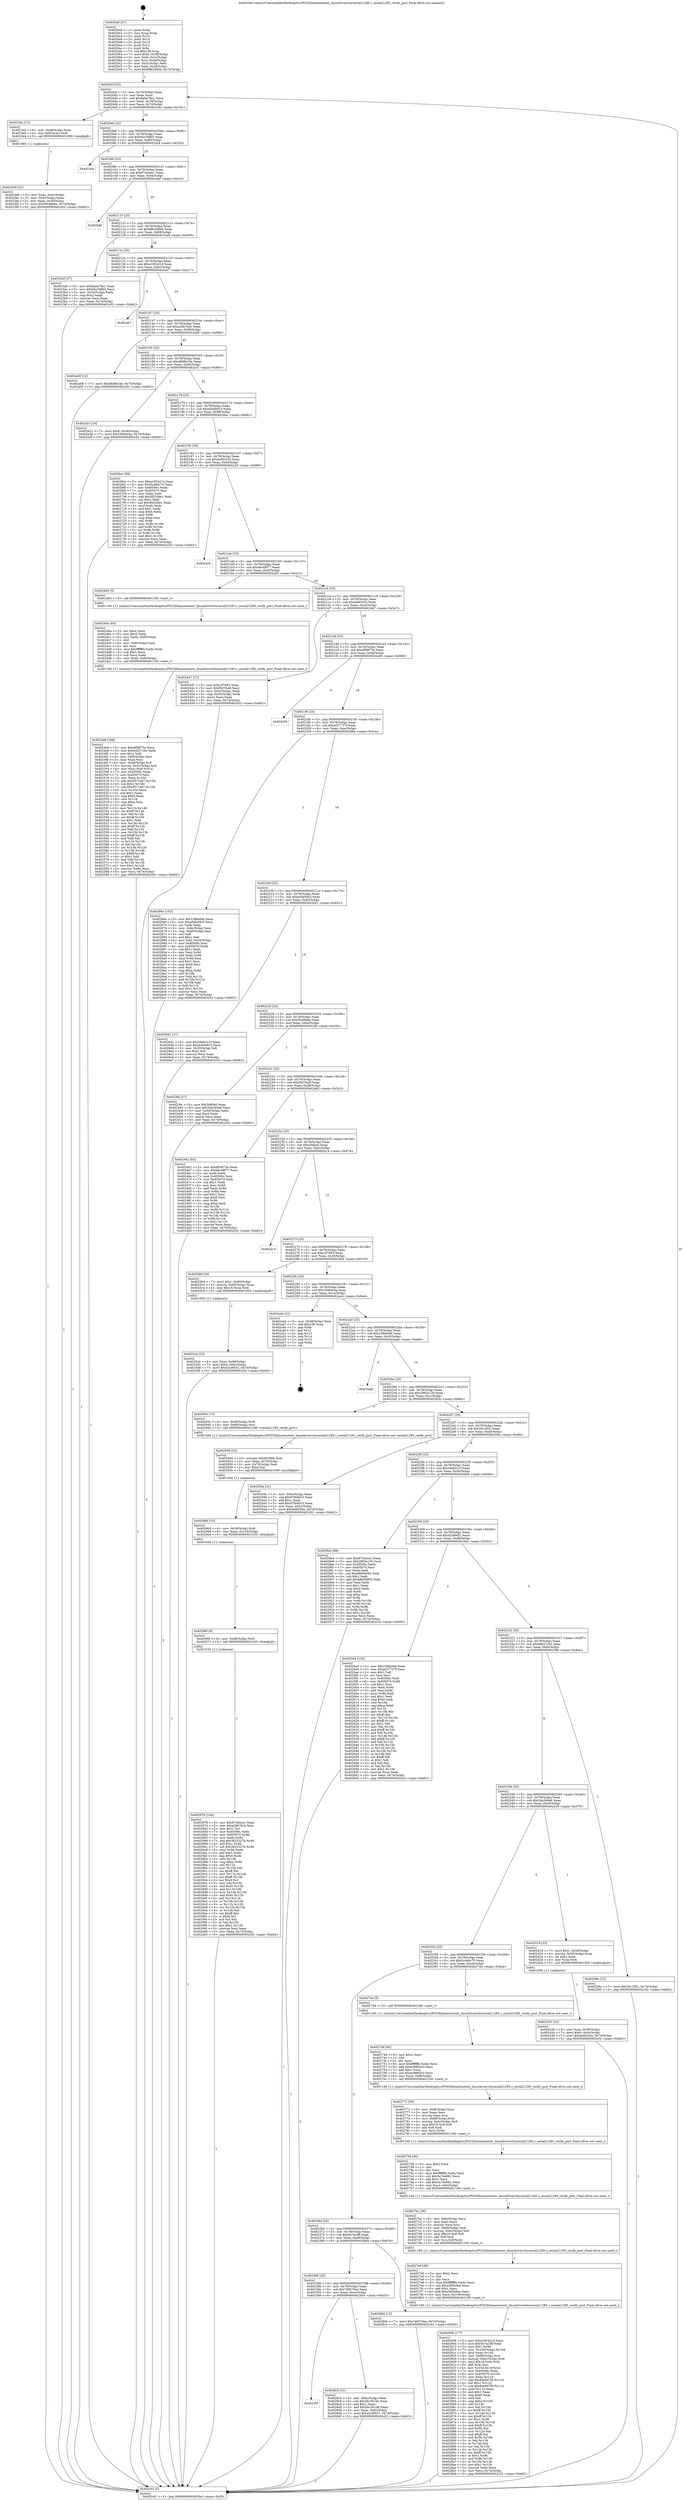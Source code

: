 digraph "0x4020a0" {
  label = "0x4020a0 (/mnt/c/Users/mathe/Desktop/tcc/POCII/binaries/extr_linuxdriversttyserial21285.c_serial21285_verify_port_Final-ollvm.out::main(0))"
  labelloc = "t"
  node[shape=record]

  Entry [label="",width=0.3,height=0.3,shape=circle,fillcolor=black,style=filled]
  "0x4020cf" [label="{
     0x4020cf [23]\l
     | [instrs]\l
     &nbsp;&nbsp;0x4020cf \<+3\>: mov -0x74(%rbp),%eax\l
     &nbsp;&nbsp;0x4020d2 \<+2\>: mov %eax,%ecx\l
     &nbsp;&nbsp;0x4020d4 \<+6\>: sub $0x8ada79e1,%ecx\l
     &nbsp;&nbsp;0x4020da \<+3\>: mov %eax,-0x78(%rbp)\l
     &nbsp;&nbsp;0x4020dd \<+3\>: mov %ecx,-0x7c(%rbp)\l
     &nbsp;&nbsp;0x4020e0 \<+6\>: je 00000000004023dc \<main+0x33c\>\l
  }"]
  "0x4023dc" [label="{
     0x4023dc [13]\l
     | [instrs]\l
     &nbsp;&nbsp;0x4023dc \<+4\>: mov -0x48(%rbp),%rax\l
     &nbsp;&nbsp;0x4023e0 \<+4\>: mov 0x8(%rax),%rdi\l
     &nbsp;&nbsp;0x4023e4 \<+5\>: call 0000000000401060 \<atoi@plt\>\l
     | [calls]\l
     &nbsp;&nbsp;0x401060 \{1\} (unknown)\l
  }"]
  "0x4020e6" [label="{
     0x4020e6 [22]\l
     | [instrs]\l
     &nbsp;&nbsp;0x4020e6 \<+5\>: jmp 00000000004020eb \<main+0x4b\>\l
     &nbsp;&nbsp;0x4020eb \<+3\>: mov -0x78(%rbp),%eax\l
     &nbsp;&nbsp;0x4020ee \<+5\>: sub $0x94a768b5,%eax\l
     &nbsp;&nbsp;0x4020f3 \<+3\>: mov %eax,-0x80(%rbp)\l
     &nbsp;&nbsp;0x4020f6 \<+6\>: je 00000000004023c4 \<main+0x324\>\l
  }"]
  Exit [label="",width=0.3,height=0.3,shape=circle,fillcolor=black,style=filled,peripheries=2]
  "0x4023c4" [label="{
     0x4023c4\l
  }", style=dashed]
  "0x4020fc" [label="{
     0x4020fc [25]\l
     | [instrs]\l
     &nbsp;&nbsp;0x4020fc \<+5\>: jmp 0000000000402101 \<main+0x61\>\l
     &nbsp;&nbsp;0x402101 \<+3\>: mov -0x78(%rbp),%eax\l
     &nbsp;&nbsp;0x402104 \<+5\>: sub $0x97cb4ce1,%eax\l
     &nbsp;&nbsp;0x402109 \<+6\>: mov %eax,-0x84(%rbp)\l
     &nbsp;&nbsp;0x40210f \<+6\>: je 0000000000402bbf \<main+0xb1f\>\l
  }"]
  "0x402978" [label="{
     0x402978 [144]\l
     | [instrs]\l
     &nbsp;&nbsp;0x402978 \<+5\>: mov $0x97cb4ce1,%eax\l
     &nbsp;&nbsp;0x40297d \<+5\>: mov $0xa28b7bcb,%esi\l
     &nbsp;&nbsp;0x402982 \<+2\>: mov $0x1,%cl\l
     &nbsp;&nbsp;0x402984 \<+7\>: mov 0x40506c,%edx\l
     &nbsp;&nbsp;0x40298b \<+8\>: mov 0x405070,%r8d\l
     &nbsp;&nbsp;0x402993 \<+3\>: mov %edx,%r9d\l
     &nbsp;&nbsp;0x402996 \<+7\>: add $0x3823327b,%r9d\l
     &nbsp;&nbsp;0x40299d \<+4\>: sub $0x1,%r9d\l
     &nbsp;&nbsp;0x4029a1 \<+7\>: sub $0x3823327b,%r9d\l
     &nbsp;&nbsp;0x4029a8 \<+4\>: imul %r9d,%edx\l
     &nbsp;&nbsp;0x4029ac \<+3\>: and $0x1,%edx\l
     &nbsp;&nbsp;0x4029af \<+3\>: cmp $0x0,%edx\l
     &nbsp;&nbsp;0x4029b2 \<+4\>: sete %r10b\l
     &nbsp;&nbsp;0x4029b6 \<+4\>: cmp $0xa,%r8d\l
     &nbsp;&nbsp;0x4029ba \<+4\>: setl %r11b\l
     &nbsp;&nbsp;0x4029be \<+3\>: mov %r10b,%bl\l
     &nbsp;&nbsp;0x4029c1 \<+3\>: xor $0xff,%bl\l
     &nbsp;&nbsp;0x4029c4 \<+3\>: mov %r11b,%r14b\l
     &nbsp;&nbsp;0x4029c7 \<+4\>: xor $0xff,%r14b\l
     &nbsp;&nbsp;0x4029cb \<+3\>: xor $0x0,%cl\l
     &nbsp;&nbsp;0x4029ce \<+3\>: mov %bl,%r15b\l
     &nbsp;&nbsp;0x4029d1 \<+4\>: and $0x0,%r15b\l
     &nbsp;&nbsp;0x4029d5 \<+3\>: and %cl,%r10b\l
     &nbsp;&nbsp;0x4029d8 \<+3\>: mov %r14b,%r12b\l
     &nbsp;&nbsp;0x4029db \<+4\>: and $0x0,%r12b\l
     &nbsp;&nbsp;0x4029df \<+3\>: and %cl,%r11b\l
     &nbsp;&nbsp;0x4029e2 \<+3\>: or %r10b,%r15b\l
     &nbsp;&nbsp;0x4029e5 \<+3\>: or %r11b,%r12b\l
     &nbsp;&nbsp;0x4029e8 \<+3\>: xor %r12b,%r15b\l
     &nbsp;&nbsp;0x4029eb \<+3\>: or %r14b,%bl\l
     &nbsp;&nbsp;0x4029ee \<+3\>: xor $0xff,%bl\l
     &nbsp;&nbsp;0x4029f1 \<+3\>: or $0x0,%cl\l
     &nbsp;&nbsp;0x4029f4 \<+2\>: and %cl,%bl\l
     &nbsp;&nbsp;0x4029f6 \<+3\>: or %bl,%r15b\l
     &nbsp;&nbsp;0x4029f9 \<+4\>: test $0x1,%r15b\l
     &nbsp;&nbsp;0x4029fd \<+3\>: cmovne %esi,%eax\l
     &nbsp;&nbsp;0x402a00 \<+3\>: mov %eax,-0x74(%rbp)\l
     &nbsp;&nbsp;0x402a03 \<+5\>: jmp 0000000000402c02 \<main+0xb62\>\l
  }"]
  "0x402bbf" [label="{
     0x402bbf\l
  }", style=dashed]
  "0x402115" [label="{
     0x402115 [25]\l
     | [instrs]\l
     &nbsp;&nbsp;0x402115 \<+5\>: jmp 000000000040211a \<main+0x7a\>\l
     &nbsp;&nbsp;0x40211a \<+3\>: mov -0x78(%rbp),%eax\l
     &nbsp;&nbsp;0x40211d \<+5\>: sub $0x98b289d4,%eax\l
     &nbsp;&nbsp;0x402122 \<+6\>: mov %eax,-0x88(%rbp)\l
     &nbsp;&nbsp;0x402128 \<+6\>: je 00000000004023a9 \<main+0x309\>\l
  }"]
  "0x40296f" [label="{
     0x40296f [9]\l
     | [instrs]\l
     &nbsp;&nbsp;0x40296f \<+4\>: mov -0x68(%rbp),%rdi\l
     &nbsp;&nbsp;0x402973 \<+5\>: call 0000000000401030 \<free@plt\>\l
     | [calls]\l
     &nbsp;&nbsp;0x401030 \{1\} (unknown)\l
  }"]
  "0x4023a9" [label="{
     0x4023a9 [27]\l
     | [instrs]\l
     &nbsp;&nbsp;0x4023a9 \<+5\>: mov $0x8ada79e1,%eax\l
     &nbsp;&nbsp;0x4023ae \<+5\>: mov $0x94a768b5,%ecx\l
     &nbsp;&nbsp;0x4023b3 \<+3\>: mov -0x34(%rbp),%edx\l
     &nbsp;&nbsp;0x4023b6 \<+3\>: cmp $0x2,%edx\l
     &nbsp;&nbsp;0x4023b9 \<+3\>: cmovne %ecx,%eax\l
     &nbsp;&nbsp;0x4023bc \<+3\>: mov %eax,-0x74(%rbp)\l
     &nbsp;&nbsp;0x4023bf \<+5\>: jmp 0000000000402c02 \<main+0xb62\>\l
  }"]
  "0x40212e" [label="{
     0x40212e [25]\l
     | [instrs]\l
     &nbsp;&nbsp;0x40212e \<+5\>: jmp 0000000000402133 \<main+0x93\>\l
     &nbsp;&nbsp;0x402133 \<+3\>: mov -0x78(%rbp),%eax\l
     &nbsp;&nbsp;0x402136 \<+5\>: sub $0xa1954214,%eax\l
     &nbsp;&nbsp;0x40213b \<+6\>: mov %eax,-0x8c(%rbp)\l
     &nbsp;&nbsp;0x402141 \<+6\>: je 0000000000402ab7 \<main+0xa17\>\l
  }"]
  "0x402c02" [label="{
     0x402c02 [5]\l
     | [instrs]\l
     &nbsp;&nbsp;0x402c02 \<+5\>: jmp 00000000004020cf \<main+0x2f\>\l
  }"]
  "0x4020a0" [label="{
     0x4020a0 [47]\l
     | [instrs]\l
     &nbsp;&nbsp;0x4020a0 \<+1\>: push %rbp\l
     &nbsp;&nbsp;0x4020a1 \<+3\>: mov %rsp,%rbp\l
     &nbsp;&nbsp;0x4020a4 \<+2\>: push %r15\l
     &nbsp;&nbsp;0x4020a6 \<+2\>: push %r14\l
     &nbsp;&nbsp;0x4020a8 \<+2\>: push %r13\l
     &nbsp;&nbsp;0x4020aa \<+2\>: push %r12\l
     &nbsp;&nbsp;0x4020ac \<+1\>: push %rbx\l
     &nbsp;&nbsp;0x4020ad \<+7\>: sub $0x108,%rsp\l
     &nbsp;&nbsp;0x4020b4 \<+7\>: movl $0x0,-0x38(%rbp)\l
     &nbsp;&nbsp;0x4020bb \<+3\>: mov %edi,-0x3c(%rbp)\l
     &nbsp;&nbsp;0x4020be \<+4\>: mov %rsi,-0x48(%rbp)\l
     &nbsp;&nbsp;0x4020c2 \<+3\>: mov -0x3c(%rbp),%edi\l
     &nbsp;&nbsp;0x4020c5 \<+3\>: mov %edi,-0x34(%rbp)\l
     &nbsp;&nbsp;0x4020c8 \<+7\>: movl $0x98b289d4,-0x74(%rbp)\l
  }"]
  "0x4023e9" [label="{
     0x4023e9 [21]\l
     | [instrs]\l
     &nbsp;&nbsp;0x4023e9 \<+3\>: mov %eax,-0x4c(%rbp)\l
     &nbsp;&nbsp;0x4023ec \<+3\>: mov -0x4c(%rbp),%eax\l
     &nbsp;&nbsp;0x4023ef \<+3\>: mov %eax,-0x30(%rbp)\l
     &nbsp;&nbsp;0x4023f2 \<+7\>: movl $0xf5646bbe,-0x74(%rbp)\l
     &nbsp;&nbsp;0x4023f9 \<+5\>: jmp 0000000000402c02 \<main+0xb62\>\l
  }"]
  "0x402960" [label="{
     0x402960 [15]\l
     | [instrs]\l
     &nbsp;&nbsp;0x402960 \<+4\>: mov -0x58(%rbp),%rdi\l
     &nbsp;&nbsp;0x402964 \<+6\>: mov %eax,-0x104(%rbp)\l
     &nbsp;&nbsp;0x40296a \<+5\>: call 0000000000401030 \<free@plt\>\l
     | [calls]\l
     &nbsp;&nbsp;0x401030 \{1\} (unknown)\l
  }"]
  "0x402ab7" [label="{
     0x402ab7\l
  }", style=dashed]
  "0x402147" [label="{
     0x402147 [25]\l
     | [instrs]\l
     &nbsp;&nbsp;0x402147 \<+5\>: jmp 000000000040214c \<main+0xac\>\l
     &nbsp;&nbsp;0x40214c \<+3\>: mov -0x78(%rbp),%eax\l
     &nbsp;&nbsp;0x40214f \<+5\>: sub $0xa28b7bcb,%eax\l
     &nbsp;&nbsp;0x402154 \<+6\>: mov %eax,-0x90(%rbp)\l
     &nbsp;&nbsp;0x40215a \<+6\>: je 0000000000402a08 \<main+0x968\>\l
  }"]
  "0x402949" [label="{
     0x402949 [23]\l
     | [instrs]\l
     &nbsp;&nbsp;0x402949 \<+10\>: movabs $0x4030b6,%rdi\l
     &nbsp;&nbsp;0x402953 \<+3\>: mov %eax,-0x70(%rbp)\l
     &nbsp;&nbsp;0x402956 \<+3\>: mov -0x70(%rbp),%esi\l
     &nbsp;&nbsp;0x402959 \<+2\>: mov $0x0,%al\l
     &nbsp;&nbsp;0x40295b \<+5\>: call 0000000000401040 \<printf@plt\>\l
     | [calls]\l
     &nbsp;&nbsp;0x401040 \{1\} (unknown)\l
  }"]
  "0x402a08" [label="{
     0x402a08 [12]\l
     | [instrs]\l
     &nbsp;&nbsp;0x402a08 \<+7\>: movl $0xd6d8e1be,-0x74(%rbp)\l
     &nbsp;&nbsp;0x402a0f \<+5\>: jmp 0000000000402c02 \<main+0xb62\>\l
  }"]
  "0x402160" [label="{
     0x402160 [25]\l
     | [instrs]\l
     &nbsp;&nbsp;0x402160 \<+5\>: jmp 0000000000402165 \<main+0xc5\>\l
     &nbsp;&nbsp;0x402165 \<+3\>: mov -0x78(%rbp),%eax\l
     &nbsp;&nbsp;0x402168 \<+5\>: sub $0xd6d8e1be,%eax\l
     &nbsp;&nbsp;0x40216d \<+6\>: mov %eax,-0x94(%rbp)\l
     &nbsp;&nbsp;0x402173 \<+6\>: je 0000000000402a31 \<main+0x991\>\l
  }"]
  "0x40239f" [label="{
     0x40239f\l
  }", style=dashed]
  "0x402a31" [label="{
     0x402a31 [19]\l
     | [instrs]\l
     &nbsp;&nbsp;0x402a31 \<+7\>: movl $0x0,-0x38(%rbp)\l
     &nbsp;&nbsp;0x402a38 \<+7\>: movl $0x1940dc4a,-0x74(%rbp)\l
     &nbsp;&nbsp;0x402a3f \<+5\>: jmp 0000000000402c02 \<main+0xb62\>\l
  }"]
  "0x402179" [label="{
     0x402179 [25]\l
     | [instrs]\l
     &nbsp;&nbsp;0x402179 \<+5\>: jmp 000000000040217e \<main+0xde\>\l
     &nbsp;&nbsp;0x40217e \<+3\>: mov -0x78(%rbp),%eax\l
     &nbsp;&nbsp;0x402181 \<+5\>: sub $0xdc0d0910,%eax\l
     &nbsp;&nbsp;0x402186 \<+6\>: mov %eax,-0x98(%rbp)\l
     &nbsp;&nbsp;0x40218c \<+6\>: je 00000000004026ec \<main+0x64c\>\l
  }"]
  "0x4028c5" [label="{
     0x4028c5 [31]\l
     | [instrs]\l
     &nbsp;&nbsp;0x4028c5 \<+3\>: mov -0x6c(%rbp),%eax\l
     &nbsp;&nbsp;0x4028c8 \<+5\>: sub $0x26c361b6,%eax\l
     &nbsp;&nbsp;0x4028cd \<+3\>: add $0x1,%eax\l
     &nbsp;&nbsp;0x4028d0 \<+5\>: add $0x26c361b6,%eax\l
     &nbsp;&nbsp;0x4028d5 \<+3\>: mov %eax,-0x6c(%rbp)\l
     &nbsp;&nbsp;0x4028d8 \<+7\>: movl $0x42c9f451,-0x74(%rbp)\l
     &nbsp;&nbsp;0x4028df \<+5\>: jmp 0000000000402c02 \<main+0xb62\>\l
  }"]
  "0x4026ec" [label="{
     0x4026ec [88]\l
     | [instrs]\l
     &nbsp;&nbsp;0x4026ec \<+5\>: mov $0xa1954214,%eax\l
     &nbsp;&nbsp;0x4026f1 \<+5\>: mov $0x5c4b0c75,%ecx\l
     &nbsp;&nbsp;0x4026f6 \<+7\>: mov 0x40506c,%edx\l
     &nbsp;&nbsp;0x4026fd \<+7\>: mov 0x405070,%esi\l
     &nbsp;&nbsp;0x402704 \<+2\>: mov %edx,%edi\l
     &nbsp;&nbsp;0x402706 \<+6\>: add $0x5f2536e1,%edi\l
     &nbsp;&nbsp;0x40270c \<+3\>: sub $0x1,%edi\l
     &nbsp;&nbsp;0x40270f \<+6\>: sub $0x5f2536e1,%edi\l
     &nbsp;&nbsp;0x402715 \<+3\>: imul %edi,%edx\l
     &nbsp;&nbsp;0x402718 \<+3\>: and $0x1,%edx\l
     &nbsp;&nbsp;0x40271b \<+3\>: cmp $0x0,%edx\l
     &nbsp;&nbsp;0x40271e \<+4\>: sete %r8b\l
     &nbsp;&nbsp;0x402722 \<+3\>: cmp $0xa,%esi\l
     &nbsp;&nbsp;0x402725 \<+4\>: setl %r9b\l
     &nbsp;&nbsp;0x402729 \<+3\>: mov %r8b,%r10b\l
     &nbsp;&nbsp;0x40272c \<+3\>: and %r9b,%r10b\l
     &nbsp;&nbsp;0x40272f \<+3\>: xor %r9b,%r8b\l
     &nbsp;&nbsp;0x402732 \<+3\>: or %r8b,%r10b\l
     &nbsp;&nbsp;0x402735 \<+4\>: test $0x1,%r10b\l
     &nbsp;&nbsp;0x402739 \<+3\>: cmovne %ecx,%eax\l
     &nbsp;&nbsp;0x40273c \<+3\>: mov %eax,-0x74(%rbp)\l
     &nbsp;&nbsp;0x40273f \<+5\>: jmp 0000000000402c02 \<main+0xb62\>\l
  }"]
  "0x402192" [label="{
     0x402192 [25]\l
     | [instrs]\l
     &nbsp;&nbsp;0x402192 \<+5\>: jmp 0000000000402197 \<main+0xf7\>\l
     &nbsp;&nbsp;0x402197 \<+3\>: mov -0x78(%rbp),%eax\l
     &nbsp;&nbsp;0x40219a \<+5\>: sub $0xdc60c243,%eax\l
     &nbsp;&nbsp;0x40219f \<+6\>: mov %eax,-0x9c(%rbp)\l
     &nbsp;&nbsp;0x4021a5 \<+6\>: je 0000000000402a20 \<main+0x980\>\l
  }"]
  "0x402386" [label="{
     0x402386 [25]\l
     | [instrs]\l
     &nbsp;&nbsp;0x402386 \<+5\>: jmp 000000000040238b \<main+0x2eb\>\l
     &nbsp;&nbsp;0x40238b \<+3\>: mov -0x78(%rbp),%eax\l
     &nbsp;&nbsp;0x40238e \<+5\>: sub $0x74857dae,%eax\l
     &nbsp;&nbsp;0x402393 \<+6\>: mov %eax,-0xec(%rbp)\l
     &nbsp;&nbsp;0x402399 \<+6\>: je 00000000004028c5 \<main+0x825\>\l
  }"]
  "0x402a20" [label="{
     0x402a20\l
  }", style=dashed]
  "0x4021ab" [label="{
     0x4021ab [25]\l
     | [instrs]\l
     &nbsp;&nbsp;0x4021ab \<+5\>: jmp 00000000004021b0 \<main+0x110\>\l
     &nbsp;&nbsp;0x4021b0 \<+3\>: mov -0x78(%rbp),%eax\l
     &nbsp;&nbsp;0x4021b3 \<+5\>: sub $0xdec48f77,%eax\l
     &nbsp;&nbsp;0x4021b8 \<+6\>: mov %eax,-0xa0(%rbp)\l
     &nbsp;&nbsp;0x4021be \<+6\>: je 00000000004024b5 \<main+0x415\>\l
  }"]
  "0x4028b9" [label="{
     0x4028b9 [12]\l
     | [instrs]\l
     &nbsp;&nbsp;0x4028b9 \<+7\>: movl $0x74857dae,-0x74(%rbp)\l
     &nbsp;&nbsp;0x4028c0 \<+5\>: jmp 0000000000402c02 \<main+0xb62\>\l
  }"]
  "0x4024b5" [label="{
     0x4024b5 [5]\l
     | [instrs]\l
     &nbsp;&nbsp;0x4024b5 \<+5\>: call 0000000000401160 \<next_i\>\l
     | [calls]\l
     &nbsp;&nbsp;0x401160 \{1\} (/mnt/c/Users/mathe/Desktop/tcc/POCII/binaries/extr_linuxdriversttyserial21285.c_serial21285_verify_port_Final-ollvm.out::next_i)\l
  }"]
  "0x4021c4" [label="{
     0x4021c4 [25]\l
     | [instrs]\l
     &nbsp;&nbsp;0x4021c4 \<+5\>: jmp 00000000004021c9 \<main+0x129\>\l
     &nbsp;&nbsp;0x4021c9 \<+3\>: mov -0x78(%rbp),%eax\l
     &nbsp;&nbsp;0x4021cc \<+5\>: sub $0xdefe545e,%eax\l
     &nbsp;&nbsp;0x4021d1 \<+6\>: mov %eax,-0xa4(%rbp)\l
     &nbsp;&nbsp;0x4021d7 \<+6\>: je 0000000000402447 \<main+0x3a7\>\l
  }"]
  "0x402808" [label="{
     0x402808 [177]\l
     | [instrs]\l
     &nbsp;&nbsp;0x402808 \<+5\>: mov $0xa1954214,%ecx\l
     &nbsp;&nbsp;0x40280d \<+5\>: mov $0x5e7ac3ff,%edx\l
     &nbsp;&nbsp;0x402812 \<+3\>: mov $0x1,%r9b\l
     &nbsp;&nbsp;0x402815 \<+7\>: mov -0x100(%rbp),%r10d\l
     &nbsp;&nbsp;0x40281c \<+4\>: imul %eax,%r10d\l
     &nbsp;&nbsp;0x402820 \<+4\>: mov -0x68(%rbp),%rsi\l
     &nbsp;&nbsp;0x402824 \<+4\>: movslq -0x6c(%rbp),%rdi\l
     &nbsp;&nbsp;0x402828 \<+4\>: imul $0x18,%rdi,%rdi\l
     &nbsp;&nbsp;0x40282c \<+3\>: add %rdi,%rsi\l
     &nbsp;&nbsp;0x40282f \<+4\>: mov %r10d,0x10(%rsi)\l
     &nbsp;&nbsp;0x402833 \<+7\>: mov 0x40506c,%eax\l
     &nbsp;&nbsp;0x40283a \<+8\>: mov 0x405070,%r10d\l
     &nbsp;&nbsp;0x402842 \<+3\>: mov %eax,%r11d\l
     &nbsp;&nbsp;0x402845 \<+7\>: add $0x8de947fb,%r11d\l
     &nbsp;&nbsp;0x40284c \<+4\>: sub $0x1,%r11d\l
     &nbsp;&nbsp;0x402850 \<+7\>: sub $0x8de947fb,%r11d\l
     &nbsp;&nbsp;0x402857 \<+4\>: imul %r11d,%eax\l
     &nbsp;&nbsp;0x40285b \<+3\>: and $0x1,%eax\l
     &nbsp;&nbsp;0x40285e \<+3\>: cmp $0x0,%eax\l
     &nbsp;&nbsp;0x402861 \<+3\>: sete %bl\l
     &nbsp;&nbsp;0x402864 \<+4\>: cmp $0xa,%r10d\l
     &nbsp;&nbsp;0x402868 \<+4\>: setl %r14b\l
     &nbsp;&nbsp;0x40286c \<+3\>: mov %bl,%r15b\l
     &nbsp;&nbsp;0x40286f \<+4\>: xor $0xff,%r15b\l
     &nbsp;&nbsp;0x402873 \<+3\>: mov %r14b,%r12b\l
     &nbsp;&nbsp;0x402876 \<+4\>: xor $0xff,%r12b\l
     &nbsp;&nbsp;0x40287a \<+4\>: xor $0x1,%r9b\l
     &nbsp;&nbsp;0x40287e \<+3\>: mov %r15b,%r13b\l
     &nbsp;&nbsp;0x402881 \<+4\>: and $0xff,%r13b\l
     &nbsp;&nbsp;0x402885 \<+3\>: and %r9b,%bl\l
     &nbsp;&nbsp;0x402888 \<+3\>: mov %r12b,%al\l
     &nbsp;&nbsp;0x40288b \<+2\>: and $0xff,%al\l
     &nbsp;&nbsp;0x40288d \<+3\>: and %r9b,%r14b\l
     &nbsp;&nbsp;0x402890 \<+3\>: or %bl,%r13b\l
     &nbsp;&nbsp;0x402893 \<+3\>: or %r14b,%al\l
     &nbsp;&nbsp;0x402896 \<+3\>: xor %al,%r13b\l
     &nbsp;&nbsp;0x402899 \<+3\>: or %r12b,%r15b\l
     &nbsp;&nbsp;0x40289c \<+4\>: xor $0xff,%r15b\l
     &nbsp;&nbsp;0x4028a0 \<+4\>: or $0x1,%r9b\l
     &nbsp;&nbsp;0x4028a4 \<+3\>: and %r9b,%r15b\l
     &nbsp;&nbsp;0x4028a7 \<+3\>: or %r15b,%r13b\l
     &nbsp;&nbsp;0x4028aa \<+4\>: test $0x1,%r13b\l
     &nbsp;&nbsp;0x4028ae \<+3\>: cmovne %edx,%ecx\l
     &nbsp;&nbsp;0x4028b1 \<+3\>: mov %ecx,-0x74(%rbp)\l
     &nbsp;&nbsp;0x4028b4 \<+5\>: jmp 0000000000402c02 \<main+0xb62\>\l
  }"]
  "0x402447" [label="{
     0x402447 [27]\l
     | [instrs]\l
     &nbsp;&nbsp;0x402447 \<+5\>: mov $0xccf7663,%eax\l
     &nbsp;&nbsp;0x40244c \<+5\>: mov $0xf5d7fca9,%ecx\l
     &nbsp;&nbsp;0x402451 \<+3\>: mov -0x5c(%rbp),%edx\l
     &nbsp;&nbsp;0x402454 \<+3\>: cmp -0x50(%rbp),%edx\l
     &nbsp;&nbsp;0x402457 \<+3\>: cmovl %ecx,%eax\l
     &nbsp;&nbsp;0x40245a \<+3\>: mov %eax,-0x74(%rbp)\l
     &nbsp;&nbsp;0x40245d \<+5\>: jmp 0000000000402c02 \<main+0xb62\>\l
  }"]
  "0x4021dd" [label="{
     0x4021dd [25]\l
     | [instrs]\l
     &nbsp;&nbsp;0x4021dd \<+5\>: jmp 00000000004021e2 \<main+0x142\>\l
     &nbsp;&nbsp;0x4021e2 \<+3\>: mov -0x78(%rbp),%eax\l
     &nbsp;&nbsp;0x4021e5 \<+5\>: sub $0xdf58f73e,%eax\l
     &nbsp;&nbsp;0x4021ea \<+6\>: mov %eax,-0xa8(%rbp)\l
     &nbsp;&nbsp;0x4021f0 \<+6\>: je 0000000000402a59 \<main+0x9b9\>\l
  }"]
  "0x4027e0" [label="{
     0x4027e0 [40]\l
     | [instrs]\l
     &nbsp;&nbsp;0x4027e0 \<+5\>: mov $0x2,%ecx\l
     &nbsp;&nbsp;0x4027e5 \<+1\>: cltd\l
     &nbsp;&nbsp;0x4027e6 \<+2\>: idiv %ecx\l
     &nbsp;&nbsp;0x4027e8 \<+6\>: imul $0xfffffffe,%edx,%ecx\l
     &nbsp;&nbsp;0x4027ee \<+6\>: sub $0xa585e9ee,%ecx\l
     &nbsp;&nbsp;0x4027f4 \<+3\>: add $0x1,%ecx\l
     &nbsp;&nbsp;0x4027f7 \<+6\>: add $0xa585e9ee,%ecx\l
     &nbsp;&nbsp;0x4027fd \<+6\>: mov %ecx,-0x100(%rbp)\l
     &nbsp;&nbsp;0x402803 \<+5\>: call 0000000000401160 \<next_i\>\l
     | [calls]\l
     &nbsp;&nbsp;0x401160 \{1\} (/mnt/c/Users/mathe/Desktop/tcc/POCII/binaries/extr_linuxdriversttyserial21285.c_serial21285_verify_port_Final-ollvm.out::next_i)\l
  }"]
  "0x402a59" [label="{
     0x402a59\l
  }", style=dashed]
  "0x4021f6" [label="{
     0x4021f6 [25]\l
     | [instrs]\l
     &nbsp;&nbsp;0x4021f6 \<+5\>: jmp 00000000004021fb \<main+0x15b\>\l
     &nbsp;&nbsp;0x4021fb \<+3\>: mov -0x78(%rbp),%eax\l
     &nbsp;&nbsp;0x4021fe \<+5\>: sub $0xe037737f,%eax\l
     &nbsp;&nbsp;0x402203 \<+6\>: mov %eax,-0xac(%rbp)\l
     &nbsp;&nbsp;0x402209 \<+6\>: je 000000000040266a \<main+0x5ca\>\l
  }"]
  "0x4027bc" [label="{
     0x4027bc [36]\l
     | [instrs]\l
     &nbsp;&nbsp;0x4027bc \<+6\>: mov -0xfc(%rbp),%ecx\l
     &nbsp;&nbsp;0x4027c2 \<+3\>: imul %eax,%ecx\l
     &nbsp;&nbsp;0x4027c5 \<+3\>: movslq %ecx,%rsi\l
     &nbsp;&nbsp;0x4027c8 \<+4\>: mov -0x68(%rbp),%rdi\l
     &nbsp;&nbsp;0x4027cc \<+4\>: movslq -0x6c(%rbp),%r8\l
     &nbsp;&nbsp;0x4027d0 \<+4\>: imul $0x18,%r8,%r8\l
     &nbsp;&nbsp;0x4027d4 \<+3\>: add %r8,%rdi\l
     &nbsp;&nbsp;0x4027d7 \<+4\>: mov %rsi,0x8(%rdi)\l
     &nbsp;&nbsp;0x4027db \<+5\>: call 0000000000401160 \<next_i\>\l
     | [calls]\l
     &nbsp;&nbsp;0x401160 \{1\} (/mnt/c/Users/mathe/Desktop/tcc/POCII/binaries/extr_linuxdriversttyserial21285.c_serial21285_verify_port_Final-ollvm.out::next_i)\l
  }"]
  "0x40266a" [label="{
     0x40266a [103]\l
     | [instrs]\l
     &nbsp;&nbsp;0x40266a \<+5\>: mov $0x238fad46,%eax\l
     &nbsp;&nbsp;0x40266f \<+5\>: mov $0xe5db59c5,%ecx\l
     &nbsp;&nbsp;0x402674 \<+2\>: xor %edx,%edx\l
     &nbsp;&nbsp;0x402676 \<+3\>: mov -0x6c(%rbp),%esi\l
     &nbsp;&nbsp;0x402679 \<+3\>: cmp -0x60(%rbp),%esi\l
     &nbsp;&nbsp;0x40267c \<+4\>: setl %dil\l
     &nbsp;&nbsp;0x402680 \<+4\>: and $0x1,%dil\l
     &nbsp;&nbsp;0x402684 \<+4\>: mov %dil,-0x29(%rbp)\l
     &nbsp;&nbsp;0x402688 \<+7\>: mov 0x40506c,%esi\l
     &nbsp;&nbsp;0x40268f \<+8\>: mov 0x405070,%r8d\l
     &nbsp;&nbsp;0x402697 \<+3\>: sub $0x1,%edx\l
     &nbsp;&nbsp;0x40269a \<+3\>: mov %esi,%r9d\l
     &nbsp;&nbsp;0x40269d \<+3\>: add %edx,%r9d\l
     &nbsp;&nbsp;0x4026a0 \<+4\>: imul %r9d,%esi\l
     &nbsp;&nbsp;0x4026a4 \<+3\>: and $0x1,%esi\l
     &nbsp;&nbsp;0x4026a7 \<+3\>: cmp $0x0,%esi\l
     &nbsp;&nbsp;0x4026aa \<+4\>: sete %dil\l
     &nbsp;&nbsp;0x4026ae \<+4\>: cmp $0xa,%r8d\l
     &nbsp;&nbsp;0x4026b2 \<+4\>: setl %r10b\l
     &nbsp;&nbsp;0x4026b6 \<+3\>: mov %dil,%r11b\l
     &nbsp;&nbsp;0x4026b9 \<+3\>: and %r10b,%r11b\l
     &nbsp;&nbsp;0x4026bc \<+3\>: xor %r10b,%dil\l
     &nbsp;&nbsp;0x4026bf \<+3\>: or %dil,%r11b\l
     &nbsp;&nbsp;0x4026c2 \<+4\>: test $0x1,%r11b\l
     &nbsp;&nbsp;0x4026c6 \<+3\>: cmovne %ecx,%eax\l
     &nbsp;&nbsp;0x4026c9 \<+3\>: mov %eax,-0x74(%rbp)\l
     &nbsp;&nbsp;0x4026cc \<+5\>: jmp 0000000000402c02 \<main+0xb62\>\l
  }"]
  "0x40220f" [label="{
     0x40220f [25]\l
     | [instrs]\l
     &nbsp;&nbsp;0x40220f \<+5\>: jmp 0000000000402214 \<main+0x174\>\l
     &nbsp;&nbsp;0x402214 \<+3\>: mov -0x78(%rbp),%eax\l
     &nbsp;&nbsp;0x402217 \<+5\>: sub $0xe5db59c5,%eax\l
     &nbsp;&nbsp;0x40221c \<+6\>: mov %eax,-0xb0(%rbp)\l
     &nbsp;&nbsp;0x402222 \<+6\>: je 00000000004026d1 \<main+0x631\>\l
  }"]
  "0x402794" [label="{
     0x402794 [40]\l
     | [instrs]\l
     &nbsp;&nbsp;0x402794 \<+5\>: mov $0x2,%ecx\l
     &nbsp;&nbsp;0x402799 \<+1\>: cltd\l
     &nbsp;&nbsp;0x40279a \<+2\>: idiv %ecx\l
     &nbsp;&nbsp;0x40279c \<+6\>: imul $0xfffffffe,%edx,%ecx\l
     &nbsp;&nbsp;0x4027a2 \<+6\>: sub $0x3a7de881,%ecx\l
     &nbsp;&nbsp;0x4027a8 \<+3\>: add $0x1,%ecx\l
     &nbsp;&nbsp;0x4027ab \<+6\>: add $0x3a7de881,%ecx\l
     &nbsp;&nbsp;0x4027b1 \<+6\>: mov %ecx,-0xfc(%rbp)\l
     &nbsp;&nbsp;0x4027b7 \<+5\>: call 0000000000401160 \<next_i\>\l
     | [calls]\l
     &nbsp;&nbsp;0x401160 \{1\} (/mnt/c/Users/mathe/Desktop/tcc/POCII/binaries/extr_linuxdriversttyserial21285.c_serial21285_verify_port_Final-ollvm.out::next_i)\l
  }"]
  "0x4026d1" [label="{
     0x4026d1 [27]\l
     | [instrs]\l
     &nbsp;&nbsp;0x4026d1 \<+5\>: mov $0x34a6321f,%eax\l
     &nbsp;&nbsp;0x4026d6 \<+5\>: mov $0xdc0d0910,%ecx\l
     &nbsp;&nbsp;0x4026db \<+3\>: mov -0x29(%rbp),%dl\l
     &nbsp;&nbsp;0x4026de \<+3\>: test $0x1,%dl\l
     &nbsp;&nbsp;0x4026e1 \<+3\>: cmovne %ecx,%eax\l
     &nbsp;&nbsp;0x4026e4 \<+3\>: mov %eax,-0x74(%rbp)\l
     &nbsp;&nbsp;0x4026e7 \<+5\>: jmp 0000000000402c02 \<main+0xb62\>\l
  }"]
  "0x402228" [label="{
     0x402228 [25]\l
     | [instrs]\l
     &nbsp;&nbsp;0x402228 \<+5\>: jmp 000000000040222d \<main+0x18d\>\l
     &nbsp;&nbsp;0x40222d \<+3\>: mov -0x78(%rbp),%eax\l
     &nbsp;&nbsp;0x402230 \<+5\>: sub $0xf5646bbe,%eax\l
     &nbsp;&nbsp;0x402235 \<+6\>: mov %eax,-0xb4(%rbp)\l
     &nbsp;&nbsp;0x40223b \<+6\>: je 00000000004023fe \<main+0x35e\>\l
  }"]
  "0x402771" [label="{
     0x402771 [35]\l
     | [instrs]\l
     &nbsp;&nbsp;0x402771 \<+6\>: mov -0xf8(%rbp),%ecx\l
     &nbsp;&nbsp;0x402777 \<+3\>: imul %eax,%ecx\l
     &nbsp;&nbsp;0x40277a \<+3\>: movslq %ecx,%rsi\l
     &nbsp;&nbsp;0x40277d \<+4\>: mov -0x68(%rbp),%rdi\l
     &nbsp;&nbsp;0x402781 \<+4\>: movslq -0x6c(%rbp),%r8\l
     &nbsp;&nbsp;0x402785 \<+4\>: imul $0x18,%r8,%r8\l
     &nbsp;&nbsp;0x402789 \<+3\>: add %r8,%rdi\l
     &nbsp;&nbsp;0x40278c \<+3\>: mov %rsi,(%rdi)\l
     &nbsp;&nbsp;0x40278f \<+5\>: call 0000000000401160 \<next_i\>\l
     | [calls]\l
     &nbsp;&nbsp;0x401160 \{1\} (/mnt/c/Users/mathe/Desktop/tcc/POCII/binaries/extr_linuxdriversttyserial21285.c_serial21285_verify_port_Final-ollvm.out::next_i)\l
  }"]
  "0x4023fe" [label="{
     0x4023fe [27]\l
     | [instrs]\l
     &nbsp;&nbsp;0x4023fe \<+5\>: mov $0x20d5a0,%eax\l
     &nbsp;&nbsp;0x402403 \<+5\>: mov $0x54a340e6,%ecx\l
     &nbsp;&nbsp;0x402408 \<+3\>: mov -0x30(%rbp),%edx\l
     &nbsp;&nbsp;0x40240b \<+3\>: cmp $0x0,%edx\l
     &nbsp;&nbsp;0x40240e \<+3\>: cmove %ecx,%eax\l
     &nbsp;&nbsp;0x402411 \<+3\>: mov %eax,-0x74(%rbp)\l
     &nbsp;&nbsp;0x402414 \<+5\>: jmp 0000000000402c02 \<main+0xb62\>\l
  }"]
  "0x402241" [label="{
     0x402241 [25]\l
     | [instrs]\l
     &nbsp;&nbsp;0x402241 \<+5\>: jmp 0000000000402246 \<main+0x1a6\>\l
     &nbsp;&nbsp;0x402246 \<+3\>: mov -0x78(%rbp),%eax\l
     &nbsp;&nbsp;0x402249 \<+5\>: sub $0xf5d7fca9,%eax\l
     &nbsp;&nbsp;0x40224e \<+6\>: mov %eax,-0xb8(%rbp)\l
     &nbsp;&nbsp;0x402254 \<+6\>: je 0000000000402462 \<main+0x3c2\>\l
  }"]
  "0x402749" [label="{
     0x402749 [40]\l
     | [instrs]\l
     &nbsp;&nbsp;0x402749 \<+5\>: mov $0x2,%ecx\l
     &nbsp;&nbsp;0x40274e \<+1\>: cltd\l
     &nbsp;&nbsp;0x40274f \<+2\>: idiv %ecx\l
     &nbsp;&nbsp;0x402751 \<+6\>: imul $0xfffffffe,%edx,%ecx\l
     &nbsp;&nbsp;0x402757 \<+6\>: add $0xec9982b3,%ecx\l
     &nbsp;&nbsp;0x40275d \<+3\>: add $0x1,%ecx\l
     &nbsp;&nbsp;0x402760 \<+6\>: sub $0xec9982b3,%ecx\l
     &nbsp;&nbsp;0x402766 \<+6\>: mov %ecx,-0xf8(%rbp)\l
     &nbsp;&nbsp;0x40276c \<+5\>: call 0000000000401160 \<next_i\>\l
     | [calls]\l
     &nbsp;&nbsp;0x401160 \{1\} (/mnt/c/Users/mathe/Desktop/tcc/POCII/binaries/extr_linuxdriversttyserial21285.c_serial21285_verify_port_Final-ollvm.out::next_i)\l
  }"]
  "0x402462" [label="{
     0x402462 [83]\l
     | [instrs]\l
     &nbsp;&nbsp;0x402462 \<+5\>: mov $0xdf58f73e,%eax\l
     &nbsp;&nbsp;0x402467 \<+5\>: mov $0xdec48f77,%ecx\l
     &nbsp;&nbsp;0x40246c \<+2\>: xor %edx,%edx\l
     &nbsp;&nbsp;0x40246e \<+7\>: mov 0x40506c,%esi\l
     &nbsp;&nbsp;0x402475 \<+7\>: mov 0x405070,%edi\l
     &nbsp;&nbsp;0x40247c \<+3\>: sub $0x1,%edx\l
     &nbsp;&nbsp;0x40247f \<+3\>: mov %esi,%r8d\l
     &nbsp;&nbsp;0x402482 \<+3\>: add %edx,%r8d\l
     &nbsp;&nbsp;0x402485 \<+4\>: imul %r8d,%esi\l
     &nbsp;&nbsp;0x402489 \<+3\>: and $0x1,%esi\l
     &nbsp;&nbsp;0x40248c \<+3\>: cmp $0x0,%esi\l
     &nbsp;&nbsp;0x40248f \<+4\>: sete %r9b\l
     &nbsp;&nbsp;0x402493 \<+3\>: cmp $0xa,%edi\l
     &nbsp;&nbsp;0x402496 \<+4\>: setl %r10b\l
     &nbsp;&nbsp;0x40249a \<+3\>: mov %r9b,%r11b\l
     &nbsp;&nbsp;0x40249d \<+3\>: and %r10b,%r11b\l
     &nbsp;&nbsp;0x4024a0 \<+3\>: xor %r10b,%r9b\l
     &nbsp;&nbsp;0x4024a3 \<+3\>: or %r9b,%r11b\l
     &nbsp;&nbsp;0x4024a6 \<+4\>: test $0x1,%r11b\l
     &nbsp;&nbsp;0x4024aa \<+3\>: cmovne %ecx,%eax\l
     &nbsp;&nbsp;0x4024ad \<+3\>: mov %eax,-0x74(%rbp)\l
     &nbsp;&nbsp;0x4024b0 \<+5\>: jmp 0000000000402c02 \<main+0xb62\>\l
  }"]
  "0x40225a" [label="{
     0x40225a [25]\l
     | [instrs]\l
     &nbsp;&nbsp;0x40225a \<+5\>: jmp 000000000040225f \<main+0x1bf\>\l
     &nbsp;&nbsp;0x40225f \<+3\>: mov -0x78(%rbp),%eax\l
     &nbsp;&nbsp;0x402262 \<+5\>: sub $0x20d5a0,%eax\l
     &nbsp;&nbsp;0x402267 \<+6\>: mov %eax,-0xbc(%rbp)\l
     &nbsp;&nbsp;0x40226d \<+6\>: je 0000000000402a14 \<main+0x974\>\l
  }"]
  "0x40236d" [label="{
     0x40236d [25]\l
     | [instrs]\l
     &nbsp;&nbsp;0x40236d \<+5\>: jmp 0000000000402372 \<main+0x2d2\>\l
     &nbsp;&nbsp;0x402372 \<+3\>: mov -0x78(%rbp),%eax\l
     &nbsp;&nbsp;0x402375 \<+5\>: sub $0x5e7ac3ff,%eax\l
     &nbsp;&nbsp;0x40237a \<+6\>: mov %eax,-0xe8(%rbp)\l
     &nbsp;&nbsp;0x402380 \<+6\>: je 00000000004028b9 \<main+0x819\>\l
  }"]
  "0x402a14" [label="{
     0x402a14\l
  }", style=dashed]
  "0x402273" [label="{
     0x402273 [25]\l
     | [instrs]\l
     &nbsp;&nbsp;0x402273 \<+5\>: jmp 0000000000402278 \<main+0x1d8\>\l
     &nbsp;&nbsp;0x402278 \<+3\>: mov -0x78(%rbp),%eax\l
     &nbsp;&nbsp;0x40227b \<+5\>: sub $0xccf7663,%eax\l
     &nbsp;&nbsp;0x402280 \<+6\>: mov %eax,-0xc0(%rbp)\l
     &nbsp;&nbsp;0x402286 \<+6\>: je 00000000004025b9 \<main+0x519\>\l
  }"]
  "0x402744" [label="{
     0x402744 [5]\l
     | [instrs]\l
     &nbsp;&nbsp;0x402744 \<+5\>: call 0000000000401160 \<next_i\>\l
     | [calls]\l
     &nbsp;&nbsp;0x401160 \{1\} (/mnt/c/Users/mathe/Desktop/tcc/POCII/binaries/extr_linuxdriversttyserial21285.c_serial21285_verify_port_Final-ollvm.out::next_i)\l
  }"]
  "0x4025b9" [label="{
     0x4025b9 [20]\l
     | [instrs]\l
     &nbsp;&nbsp;0x4025b9 \<+7\>: movl $0x1,-0x60(%rbp)\l
     &nbsp;&nbsp;0x4025c0 \<+4\>: movslq -0x60(%rbp),%rax\l
     &nbsp;&nbsp;0x4025c4 \<+4\>: imul $0x18,%rax,%rdi\l
     &nbsp;&nbsp;0x4025c8 \<+5\>: call 0000000000401050 \<malloc@plt\>\l
     | [calls]\l
     &nbsp;&nbsp;0x401050 \{1\} (unknown)\l
  }"]
  "0x40228c" [label="{
     0x40228c [25]\l
     | [instrs]\l
     &nbsp;&nbsp;0x40228c \<+5\>: jmp 0000000000402291 \<main+0x1f1\>\l
     &nbsp;&nbsp;0x402291 \<+3\>: mov -0x78(%rbp),%eax\l
     &nbsp;&nbsp;0x402294 \<+5\>: sub $0x1940dc4a,%eax\l
     &nbsp;&nbsp;0x402299 \<+6\>: mov %eax,-0xc4(%rbp)\l
     &nbsp;&nbsp;0x40229f \<+6\>: je 0000000000402a44 \<main+0x9a4\>\l
  }"]
  "0x4025cd" [label="{
     0x4025cd [23]\l
     | [instrs]\l
     &nbsp;&nbsp;0x4025cd \<+4\>: mov %rax,-0x68(%rbp)\l
     &nbsp;&nbsp;0x4025d1 \<+7\>: movl $0x0,-0x6c(%rbp)\l
     &nbsp;&nbsp;0x4025d8 \<+7\>: movl $0x42c9f451,-0x74(%rbp)\l
     &nbsp;&nbsp;0x4025df \<+5\>: jmp 0000000000402c02 \<main+0xb62\>\l
  }"]
  "0x402a44" [label="{
     0x402a44 [21]\l
     | [instrs]\l
     &nbsp;&nbsp;0x402a44 \<+3\>: mov -0x38(%rbp),%eax\l
     &nbsp;&nbsp;0x402a47 \<+7\>: add $0x108,%rsp\l
     &nbsp;&nbsp;0x402a4e \<+1\>: pop %rbx\l
     &nbsp;&nbsp;0x402a4f \<+2\>: pop %r12\l
     &nbsp;&nbsp;0x402a51 \<+2\>: pop %r13\l
     &nbsp;&nbsp;0x402a53 \<+2\>: pop %r14\l
     &nbsp;&nbsp;0x402a55 \<+2\>: pop %r15\l
     &nbsp;&nbsp;0x402a57 \<+1\>: pop %rbp\l
     &nbsp;&nbsp;0x402a58 \<+1\>: ret\l
  }"]
  "0x4022a5" [label="{
     0x4022a5 [25]\l
     | [instrs]\l
     &nbsp;&nbsp;0x4022a5 \<+5\>: jmp 00000000004022aa \<main+0x20a\>\l
     &nbsp;&nbsp;0x4022aa \<+3\>: mov -0x78(%rbp),%eax\l
     &nbsp;&nbsp;0x4022ad \<+5\>: sub $0x238fad46,%eax\l
     &nbsp;&nbsp;0x4022b2 \<+6\>: mov %eax,-0xc8(%rbp)\l
     &nbsp;&nbsp;0x4022b8 \<+6\>: je 0000000000402aab \<main+0xa0b\>\l
  }"]
  "0x4024e6" [label="{
     0x4024e6 [168]\l
     | [instrs]\l
     &nbsp;&nbsp;0x4024e6 \<+5\>: mov $0xdf58f73e,%ecx\l
     &nbsp;&nbsp;0x4024eb \<+5\>: mov $0x44627c0e,%edx\l
     &nbsp;&nbsp;0x4024f0 \<+3\>: mov $0x1,%dil\l
     &nbsp;&nbsp;0x4024f3 \<+6\>: mov -0xf4(%rbp),%esi\l
     &nbsp;&nbsp;0x4024f9 \<+3\>: imul %eax,%esi\l
     &nbsp;&nbsp;0x4024fc \<+4\>: mov -0x58(%rbp),%r8\l
     &nbsp;&nbsp;0x402500 \<+4\>: movslq -0x5c(%rbp),%r9\l
     &nbsp;&nbsp;0x402504 \<+4\>: mov %esi,(%r8,%r9,4)\l
     &nbsp;&nbsp;0x402508 \<+7\>: mov 0x40506c,%eax\l
     &nbsp;&nbsp;0x40250f \<+7\>: mov 0x405070,%esi\l
     &nbsp;&nbsp;0x402516 \<+3\>: mov %eax,%r10d\l
     &nbsp;&nbsp;0x402519 \<+7\>: add $0xd571da7,%r10d\l
     &nbsp;&nbsp;0x402520 \<+4\>: sub $0x1,%r10d\l
     &nbsp;&nbsp;0x402524 \<+7\>: sub $0xd571da7,%r10d\l
     &nbsp;&nbsp;0x40252b \<+4\>: imul %r10d,%eax\l
     &nbsp;&nbsp;0x40252f \<+3\>: and $0x1,%eax\l
     &nbsp;&nbsp;0x402532 \<+3\>: cmp $0x0,%eax\l
     &nbsp;&nbsp;0x402535 \<+4\>: sete %r11b\l
     &nbsp;&nbsp;0x402539 \<+3\>: cmp $0xa,%esi\l
     &nbsp;&nbsp;0x40253c \<+3\>: setl %bl\l
     &nbsp;&nbsp;0x40253f \<+3\>: mov %r11b,%r14b\l
     &nbsp;&nbsp;0x402542 \<+4\>: xor $0xff,%r14b\l
     &nbsp;&nbsp;0x402546 \<+3\>: mov %bl,%r15b\l
     &nbsp;&nbsp;0x402549 \<+4\>: xor $0xff,%r15b\l
     &nbsp;&nbsp;0x40254d \<+4\>: xor $0x1,%dil\l
     &nbsp;&nbsp;0x402551 \<+3\>: mov %r14b,%r12b\l
     &nbsp;&nbsp;0x402554 \<+4\>: and $0xff,%r12b\l
     &nbsp;&nbsp;0x402558 \<+3\>: and %dil,%r11b\l
     &nbsp;&nbsp;0x40255b \<+3\>: mov %r15b,%r13b\l
     &nbsp;&nbsp;0x40255e \<+4\>: and $0xff,%r13b\l
     &nbsp;&nbsp;0x402562 \<+3\>: and %dil,%bl\l
     &nbsp;&nbsp;0x402565 \<+3\>: or %r11b,%r12b\l
     &nbsp;&nbsp;0x402568 \<+3\>: or %bl,%r13b\l
     &nbsp;&nbsp;0x40256b \<+3\>: xor %r13b,%r12b\l
     &nbsp;&nbsp;0x40256e \<+3\>: or %r15b,%r14b\l
     &nbsp;&nbsp;0x402571 \<+4\>: xor $0xff,%r14b\l
     &nbsp;&nbsp;0x402575 \<+4\>: or $0x1,%dil\l
     &nbsp;&nbsp;0x402579 \<+3\>: and %dil,%r14b\l
     &nbsp;&nbsp;0x40257c \<+3\>: or %r14b,%r12b\l
     &nbsp;&nbsp;0x40257f \<+4\>: test $0x1,%r12b\l
     &nbsp;&nbsp;0x402583 \<+3\>: cmovne %edx,%ecx\l
     &nbsp;&nbsp;0x402586 \<+3\>: mov %ecx,-0x74(%rbp)\l
     &nbsp;&nbsp;0x402589 \<+5\>: jmp 0000000000402c02 \<main+0xb62\>\l
  }"]
  "0x402aab" [label="{
     0x402aab\l
  }", style=dashed]
  "0x4022be" [label="{
     0x4022be [25]\l
     | [instrs]\l
     &nbsp;&nbsp;0x4022be \<+5\>: jmp 00000000004022c3 \<main+0x223\>\l
     &nbsp;&nbsp;0x4022c3 \<+3\>: mov -0x78(%rbp),%eax\l
     &nbsp;&nbsp;0x4022c6 \<+5\>: sub $0x2983a126,%eax\l
     &nbsp;&nbsp;0x4022cb \<+6\>: mov %eax,-0xcc(%rbp)\l
     &nbsp;&nbsp;0x4022d1 \<+6\>: je 000000000040293c \<main+0x89c\>\l
  }"]
  "0x4024ba" [label="{
     0x4024ba [44]\l
     | [instrs]\l
     &nbsp;&nbsp;0x4024ba \<+2\>: xor %ecx,%ecx\l
     &nbsp;&nbsp;0x4024bc \<+5\>: mov $0x2,%edx\l
     &nbsp;&nbsp;0x4024c1 \<+6\>: mov %edx,-0xf0(%rbp)\l
     &nbsp;&nbsp;0x4024c7 \<+1\>: cltd\l
     &nbsp;&nbsp;0x4024c8 \<+6\>: mov -0xf0(%rbp),%esi\l
     &nbsp;&nbsp;0x4024ce \<+2\>: idiv %esi\l
     &nbsp;&nbsp;0x4024d0 \<+6\>: imul $0xfffffffe,%edx,%edx\l
     &nbsp;&nbsp;0x4024d6 \<+3\>: sub $0x1,%ecx\l
     &nbsp;&nbsp;0x4024d9 \<+2\>: sub %ecx,%edx\l
     &nbsp;&nbsp;0x4024db \<+6\>: mov %edx,-0xf4(%rbp)\l
     &nbsp;&nbsp;0x4024e1 \<+5\>: call 0000000000401160 \<next_i\>\l
     | [calls]\l
     &nbsp;&nbsp;0x401160 \{1\} (/mnt/c/Users/mathe/Desktop/tcc/POCII/binaries/extr_linuxdriversttyserial21285.c_serial21285_verify_port_Final-ollvm.out::next_i)\l
  }"]
  "0x40293c" [label="{
     0x40293c [13]\l
     | [instrs]\l
     &nbsp;&nbsp;0x40293c \<+4\>: mov -0x58(%rbp),%rdi\l
     &nbsp;&nbsp;0x402940 \<+4\>: mov -0x68(%rbp),%rsi\l
     &nbsp;&nbsp;0x402944 \<+5\>: call 00000000004015d0 \<serial21285_verify_port\>\l
     | [calls]\l
     &nbsp;&nbsp;0x4015d0 \{1\} (/mnt/c/Users/mathe/Desktop/tcc/POCII/binaries/extr_linuxdriversttyserial21285.c_serial21285_verify_port_Final-ollvm.out::serial21285_verify_port)\l
  }"]
  "0x4022d7" [label="{
     0x4022d7 [25]\l
     | [instrs]\l
     &nbsp;&nbsp;0x4022d7 \<+5\>: jmp 00000000004022dc \<main+0x23c\>\l
     &nbsp;&nbsp;0x4022dc \<+3\>: mov -0x78(%rbp),%eax\l
     &nbsp;&nbsp;0x4022df \<+5\>: sub $0x30c1ff3c,%eax\l
     &nbsp;&nbsp;0x4022e4 \<+6\>: mov %eax,-0xd0(%rbp)\l
     &nbsp;&nbsp;0x4022ea \<+6\>: je 000000000040259a \<main+0x4fa\>\l
  }"]
  "0x402430" [label="{
     0x402430 [23]\l
     | [instrs]\l
     &nbsp;&nbsp;0x402430 \<+4\>: mov %rax,-0x58(%rbp)\l
     &nbsp;&nbsp;0x402434 \<+7\>: movl $0x0,-0x5c(%rbp)\l
     &nbsp;&nbsp;0x40243b \<+7\>: movl $0xdefe545e,-0x74(%rbp)\l
     &nbsp;&nbsp;0x402442 \<+5\>: jmp 0000000000402c02 \<main+0xb62\>\l
  }"]
  "0x40259a" [label="{
     0x40259a [31]\l
     | [instrs]\l
     &nbsp;&nbsp;0x40259a \<+3\>: mov -0x5c(%rbp),%eax\l
     &nbsp;&nbsp;0x40259d \<+5\>: sub $0x97fd4b53,%eax\l
     &nbsp;&nbsp;0x4025a2 \<+3\>: add $0x1,%eax\l
     &nbsp;&nbsp;0x4025a5 \<+5\>: add $0x97fd4b53,%eax\l
     &nbsp;&nbsp;0x4025aa \<+3\>: mov %eax,-0x5c(%rbp)\l
     &nbsp;&nbsp;0x4025ad \<+7\>: movl $0xdefe545e,-0x74(%rbp)\l
     &nbsp;&nbsp;0x4025b4 \<+5\>: jmp 0000000000402c02 \<main+0xb62\>\l
  }"]
  "0x4022f0" [label="{
     0x4022f0 [25]\l
     | [instrs]\l
     &nbsp;&nbsp;0x4022f0 \<+5\>: jmp 00000000004022f5 \<main+0x255\>\l
     &nbsp;&nbsp;0x4022f5 \<+3\>: mov -0x78(%rbp),%eax\l
     &nbsp;&nbsp;0x4022f8 \<+5\>: sub $0x34a6321f,%eax\l
     &nbsp;&nbsp;0x4022fd \<+6\>: mov %eax,-0xd4(%rbp)\l
     &nbsp;&nbsp;0x402303 \<+6\>: je 00000000004028e4 \<main+0x844\>\l
  }"]
  "0x402354" [label="{
     0x402354 [25]\l
     | [instrs]\l
     &nbsp;&nbsp;0x402354 \<+5\>: jmp 0000000000402359 \<main+0x2b9\>\l
     &nbsp;&nbsp;0x402359 \<+3\>: mov -0x78(%rbp),%eax\l
     &nbsp;&nbsp;0x40235c \<+5\>: sub $0x5c4b0c75,%eax\l
     &nbsp;&nbsp;0x402361 \<+6\>: mov %eax,-0xe4(%rbp)\l
     &nbsp;&nbsp;0x402367 \<+6\>: je 0000000000402744 \<main+0x6a4\>\l
  }"]
  "0x4028e4" [label="{
     0x4028e4 [88]\l
     | [instrs]\l
     &nbsp;&nbsp;0x4028e4 \<+5\>: mov $0x97cb4ce1,%eax\l
     &nbsp;&nbsp;0x4028e9 \<+5\>: mov $0x2983a126,%ecx\l
     &nbsp;&nbsp;0x4028ee \<+7\>: mov 0x40506c,%edx\l
     &nbsp;&nbsp;0x4028f5 \<+7\>: mov 0x405070,%esi\l
     &nbsp;&nbsp;0x4028fc \<+2\>: mov %edx,%edi\l
     &nbsp;&nbsp;0x4028fe \<+6\>: sub $0xb860b095,%edi\l
     &nbsp;&nbsp;0x402904 \<+3\>: sub $0x1,%edi\l
     &nbsp;&nbsp;0x402907 \<+6\>: add $0xb860b095,%edi\l
     &nbsp;&nbsp;0x40290d \<+3\>: imul %edi,%edx\l
     &nbsp;&nbsp;0x402910 \<+3\>: and $0x1,%edx\l
     &nbsp;&nbsp;0x402913 \<+3\>: cmp $0x0,%edx\l
     &nbsp;&nbsp;0x402916 \<+4\>: sete %r8b\l
     &nbsp;&nbsp;0x40291a \<+3\>: cmp $0xa,%esi\l
     &nbsp;&nbsp;0x40291d \<+4\>: setl %r9b\l
     &nbsp;&nbsp;0x402921 \<+3\>: mov %r8b,%r10b\l
     &nbsp;&nbsp;0x402924 \<+3\>: and %r9b,%r10b\l
     &nbsp;&nbsp;0x402927 \<+3\>: xor %r9b,%r8b\l
     &nbsp;&nbsp;0x40292a \<+3\>: or %r8b,%r10b\l
     &nbsp;&nbsp;0x40292d \<+4\>: test $0x1,%r10b\l
     &nbsp;&nbsp;0x402931 \<+3\>: cmovne %ecx,%eax\l
     &nbsp;&nbsp;0x402934 \<+3\>: mov %eax,-0x74(%rbp)\l
     &nbsp;&nbsp;0x402937 \<+5\>: jmp 0000000000402c02 \<main+0xb62\>\l
  }"]
  "0x402309" [label="{
     0x402309 [25]\l
     | [instrs]\l
     &nbsp;&nbsp;0x402309 \<+5\>: jmp 000000000040230e \<main+0x26e\>\l
     &nbsp;&nbsp;0x40230e \<+3\>: mov -0x78(%rbp),%eax\l
     &nbsp;&nbsp;0x402311 \<+5\>: sub $0x42c9f451,%eax\l
     &nbsp;&nbsp;0x402316 \<+6\>: mov %eax,-0xd8(%rbp)\l
     &nbsp;&nbsp;0x40231c \<+6\>: je 00000000004025e4 \<main+0x544\>\l
  }"]
  "0x402419" [label="{
     0x402419 [23]\l
     | [instrs]\l
     &nbsp;&nbsp;0x402419 \<+7\>: movl $0x1,-0x50(%rbp)\l
     &nbsp;&nbsp;0x402420 \<+4\>: movslq -0x50(%rbp),%rax\l
     &nbsp;&nbsp;0x402424 \<+4\>: shl $0x2,%rax\l
     &nbsp;&nbsp;0x402428 \<+3\>: mov %rax,%rdi\l
     &nbsp;&nbsp;0x40242b \<+5\>: call 0000000000401050 \<malloc@plt\>\l
     | [calls]\l
     &nbsp;&nbsp;0x401050 \{1\} (unknown)\l
  }"]
  "0x4025e4" [label="{
     0x4025e4 [134]\l
     | [instrs]\l
     &nbsp;&nbsp;0x4025e4 \<+5\>: mov $0x238fad46,%eax\l
     &nbsp;&nbsp;0x4025e9 \<+5\>: mov $0xe037737f,%ecx\l
     &nbsp;&nbsp;0x4025ee \<+2\>: mov $0x1,%dl\l
     &nbsp;&nbsp;0x4025f0 \<+2\>: xor %esi,%esi\l
     &nbsp;&nbsp;0x4025f2 \<+7\>: mov 0x40506c,%edi\l
     &nbsp;&nbsp;0x4025f9 \<+8\>: mov 0x405070,%r8d\l
     &nbsp;&nbsp;0x402601 \<+3\>: sub $0x1,%esi\l
     &nbsp;&nbsp;0x402604 \<+3\>: mov %edi,%r9d\l
     &nbsp;&nbsp;0x402607 \<+3\>: add %esi,%r9d\l
     &nbsp;&nbsp;0x40260a \<+4\>: imul %r9d,%edi\l
     &nbsp;&nbsp;0x40260e \<+3\>: and $0x1,%edi\l
     &nbsp;&nbsp;0x402611 \<+3\>: cmp $0x0,%edi\l
     &nbsp;&nbsp;0x402614 \<+4\>: sete %r10b\l
     &nbsp;&nbsp;0x402618 \<+4\>: cmp $0xa,%r8d\l
     &nbsp;&nbsp;0x40261c \<+4\>: setl %r11b\l
     &nbsp;&nbsp;0x402620 \<+3\>: mov %r10b,%bl\l
     &nbsp;&nbsp;0x402623 \<+3\>: xor $0xff,%bl\l
     &nbsp;&nbsp;0x402626 \<+3\>: mov %r11b,%r14b\l
     &nbsp;&nbsp;0x402629 \<+4\>: xor $0xff,%r14b\l
     &nbsp;&nbsp;0x40262d \<+3\>: xor $0x1,%dl\l
     &nbsp;&nbsp;0x402630 \<+3\>: mov %bl,%r15b\l
     &nbsp;&nbsp;0x402633 \<+4\>: and $0xff,%r15b\l
     &nbsp;&nbsp;0x402637 \<+3\>: and %dl,%r10b\l
     &nbsp;&nbsp;0x40263a \<+3\>: mov %r14b,%r12b\l
     &nbsp;&nbsp;0x40263d \<+4\>: and $0xff,%r12b\l
     &nbsp;&nbsp;0x402641 \<+3\>: and %dl,%r11b\l
     &nbsp;&nbsp;0x402644 \<+3\>: or %r10b,%r15b\l
     &nbsp;&nbsp;0x402647 \<+3\>: or %r11b,%r12b\l
     &nbsp;&nbsp;0x40264a \<+3\>: xor %r12b,%r15b\l
     &nbsp;&nbsp;0x40264d \<+3\>: or %r14b,%bl\l
     &nbsp;&nbsp;0x402650 \<+3\>: xor $0xff,%bl\l
     &nbsp;&nbsp;0x402653 \<+3\>: or $0x1,%dl\l
     &nbsp;&nbsp;0x402656 \<+2\>: and %dl,%bl\l
     &nbsp;&nbsp;0x402658 \<+3\>: or %bl,%r15b\l
     &nbsp;&nbsp;0x40265b \<+4\>: test $0x1,%r15b\l
     &nbsp;&nbsp;0x40265f \<+3\>: cmovne %ecx,%eax\l
     &nbsp;&nbsp;0x402662 \<+3\>: mov %eax,-0x74(%rbp)\l
     &nbsp;&nbsp;0x402665 \<+5\>: jmp 0000000000402c02 \<main+0xb62\>\l
  }"]
  "0x402322" [label="{
     0x402322 [25]\l
     | [instrs]\l
     &nbsp;&nbsp;0x402322 \<+5\>: jmp 0000000000402327 \<main+0x287\>\l
     &nbsp;&nbsp;0x402327 \<+3\>: mov -0x78(%rbp),%eax\l
     &nbsp;&nbsp;0x40232a \<+5\>: sub $0x44627c0e,%eax\l
     &nbsp;&nbsp;0x40232f \<+6\>: mov %eax,-0xdc(%rbp)\l
     &nbsp;&nbsp;0x402335 \<+6\>: je 000000000040258e \<main+0x4ee\>\l
  }"]
  "0x40233b" [label="{
     0x40233b [25]\l
     | [instrs]\l
     &nbsp;&nbsp;0x40233b \<+5\>: jmp 0000000000402340 \<main+0x2a0\>\l
     &nbsp;&nbsp;0x402340 \<+3\>: mov -0x78(%rbp),%eax\l
     &nbsp;&nbsp;0x402343 \<+5\>: sub $0x54a340e6,%eax\l
     &nbsp;&nbsp;0x402348 \<+6\>: mov %eax,-0xe0(%rbp)\l
     &nbsp;&nbsp;0x40234e \<+6\>: je 0000000000402419 \<main+0x379\>\l
  }"]
  "0x40258e" [label="{
     0x40258e [12]\l
     | [instrs]\l
     &nbsp;&nbsp;0x40258e \<+7\>: movl $0x30c1ff3c,-0x74(%rbp)\l
     &nbsp;&nbsp;0x402595 \<+5\>: jmp 0000000000402c02 \<main+0xb62\>\l
  }"]
  Entry -> "0x4020a0" [label=" 1"]
  "0x4020cf" -> "0x4023dc" [label=" 1"]
  "0x4020cf" -> "0x4020e6" [label=" 25"]
  "0x402a44" -> Exit [label=" 1"]
  "0x4020e6" -> "0x4023c4" [label=" 0"]
  "0x4020e6" -> "0x4020fc" [label=" 25"]
  "0x402a31" -> "0x402c02" [label=" 1"]
  "0x4020fc" -> "0x402bbf" [label=" 0"]
  "0x4020fc" -> "0x402115" [label=" 25"]
  "0x402a08" -> "0x402c02" [label=" 1"]
  "0x402115" -> "0x4023a9" [label=" 1"]
  "0x402115" -> "0x40212e" [label=" 24"]
  "0x4023a9" -> "0x402c02" [label=" 1"]
  "0x4020a0" -> "0x4020cf" [label=" 1"]
  "0x402c02" -> "0x4020cf" [label=" 25"]
  "0x4023dc" -> "0x4023e9" [label=" 1"]
  "0x4023e9" -> "0x402c02" [label=" 1"]
  "0x402978" -> "0x402c02" [label=" 1"]
  "0x40212e" -> "0x402ab7" [label=" 0"]
  "0x40212e" -> "0x402147" [label=" 24"]
  "0x40296f" -> "0x402978" [label=" 1"]
  "0x402147" -> "0x402a08" [label=" 1"]
  "0x402147" -> "0x402160" [label=" 23"]
  "0x402960" -> "0x40296f" [label=" 1"]
  "0x402160" -> "0x402a31" [label=" 1"]
  "0x402160" -> "0x402179" [label=" 22"]
  "0x402949" -> "0x402960" [label=" 1"]
  "0x402179" -> "0x4026ec" [label=" 1"]
  "0x402179" -> "0x402192" [label=" 21"]
  "0x40293c" -> "0x402949" [label=" 1"]
  "0x402192" -> "0x402a20" [label=" 0"]
  "0x402192" -> "0x4021ab" [label=" 21"]
  "0x4028c5" -> "0x402c02" [label=" 1"]
  "0x4021ab" -> "0x4024b5" [label=" 1"]
  "0x4021ab" -> "0x4021c4" [label=" 20"]
  "0x402386" -> "0x40239f" [label=" 0"]
  "0x4021c4" -> "0x402447" [label=" 2"]
  "0x4021c4" -> "0x4021dd" [label=" 18"]
  "0x4028e4" -> "0x402c02" [label=" 1"]
  "0x4021dd" -> "0x402a59" [label=" 0"]
  "0x4021dd" -> "0x4021f6" [label=" 18"]
  "0x4028b9" -> "0x402c02" [label=" 1"]
  "0x4021f6" -> "0x40266a" [label=" 2"]
  "0x4021f6" -> "0x40220f" [label=" 16"]
  "0x40236d" -> "0x402386" [label=" 1"]
  "0x40220f" -> "0x4026d1" [label=" 2"]
  "0x40220f" -> "0x402228" [label=" 14"]
  "0x40236d" -> "0x4028b9" [label=" 1"]
  "0x402228" -> "0x4023fe" [label=" 1"]
  "0x402228" -> "0x402241" [label=" 13"]
  "0x4023fe" -> "0x402c02" [label=" 1"]
  "0x402386" -> "0x4028c5" [label=" 1"]
  "0x402241" -> "0x402462" [label=" 1"]
  "0x402241" -> "0x40225a" [label=" 12"]
  "0x402808" -> "0x402c02" [label=" 1"]
  "0x40225a" -> "0x402a14" [label=" 0"]
  "0x40225a" -> "0x402273" [label=" 12"]
  "0x4027e0" -> "0x402808" [label=" 1"]
  "0x402273" -> "0x4025b9" [label=" 1"]
  "0x402273" -> "0x40228c" [label=" 11"]
  "0x4027bc" -> "0x4027e0" [label=" 1"]
  "0x40228c" -> "0x402a44" [label=" 1"]
  "0x40228c" -> "0x4022a5" [label=" 10"]
  "0x402771" -> "0x402794" [label=" 1"]
  "0x4022a5" -> "0x402aab" [label=" 0"]
  "0x4022a5" -> "0x4022be" [label=" 10"]
  "0x402749" -> "0x402771" [label=" 1"]
  "0x4022be" -> "0x40293c" [label=" 1"]
  "0x4022be" -> "0x4022d7" [label=" 9"]
  "0x402744" -> "0x402749" [label=" 1"]
  "0x4022d7" -> "0x40259a" [label=" 1"]
  "0x4022d7" -> "0x4022f0" [label=" 8"]
  "0x402354" -> "0x40236d" [label=" 2"]
  "0x4022f0" -> "0x4028e4" [label=" 1"]
  "0x4022f0" -> "0x402309" [label=" 7"]
  "0x402354" -> "0x402744" [label=" 1"]
  "0x402309" -> "0x4025e4" [label=" 2"]
  "0x402309" -> "0x402322" [label=" 5"]
  "0x402794" -> "0x4027bc" [label=" 1"]
  "0x402322" -> "0x40258e" [label=" 1"]
  "0x402322" -> "0x40233b" [label=" 4"]
  "0x4026ec" -> "0x402c02" [label=" 1"]
  "0x40233b" -> "0x402419" [label=" 1"]
  "0x40233b" -> "0x402354" [label=" 3"]
  "0x402419" -> "0x402430" [label=" 1"]
  "0x402430" -> "0x402c02" [label=" 1"]
  "0x402447" -> "0x402c02" [label=" 2"]
  "0x402462" -> "0x402c02" [label=" 1"]
  "0x4024b5" -> "0x4024ba" [label=" 1"]
  "0x4024ba" -> "0x4024e6" [label=" 1"]
  "0x4024e6" -> "0x402c02" [label=" 1"]
  "0x40258e" -> "0x402c02" [label=" 1"]
  "0x40259a" -> "0x402c02" [label=" 1"]
  "0x4025b9" -> "0x4025cd" [label=" 1"]
  "0x4025cd" -> "0x402c02" [label=" 1"]
  "0x4025e4" -> "0x402c02" [label=" 2"]
  "0x40266a" -> "0x402c02" [label=" 2"]
  "0x4026d1" -> "0x402c02" [label=" 2"]
}
